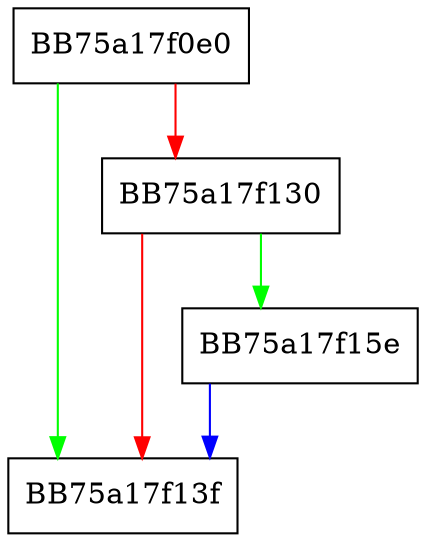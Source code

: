 digraph FUN_75a17f0e0 {
  node [shape="box"];
  graph [splines=ortho];
  BB75a17f0e0 -> BB75a17f13f [color="green"];
  BB75a17f0e0 -> BB75a17f130 [color="red"];
  BB75a17f130 -> BB75a17f15e [color="green"];
  BB75a17f130 -> BB75a17f13f [color="red"];
  BB75a17f15e -> BB75a17f13f [color="blue"];
}